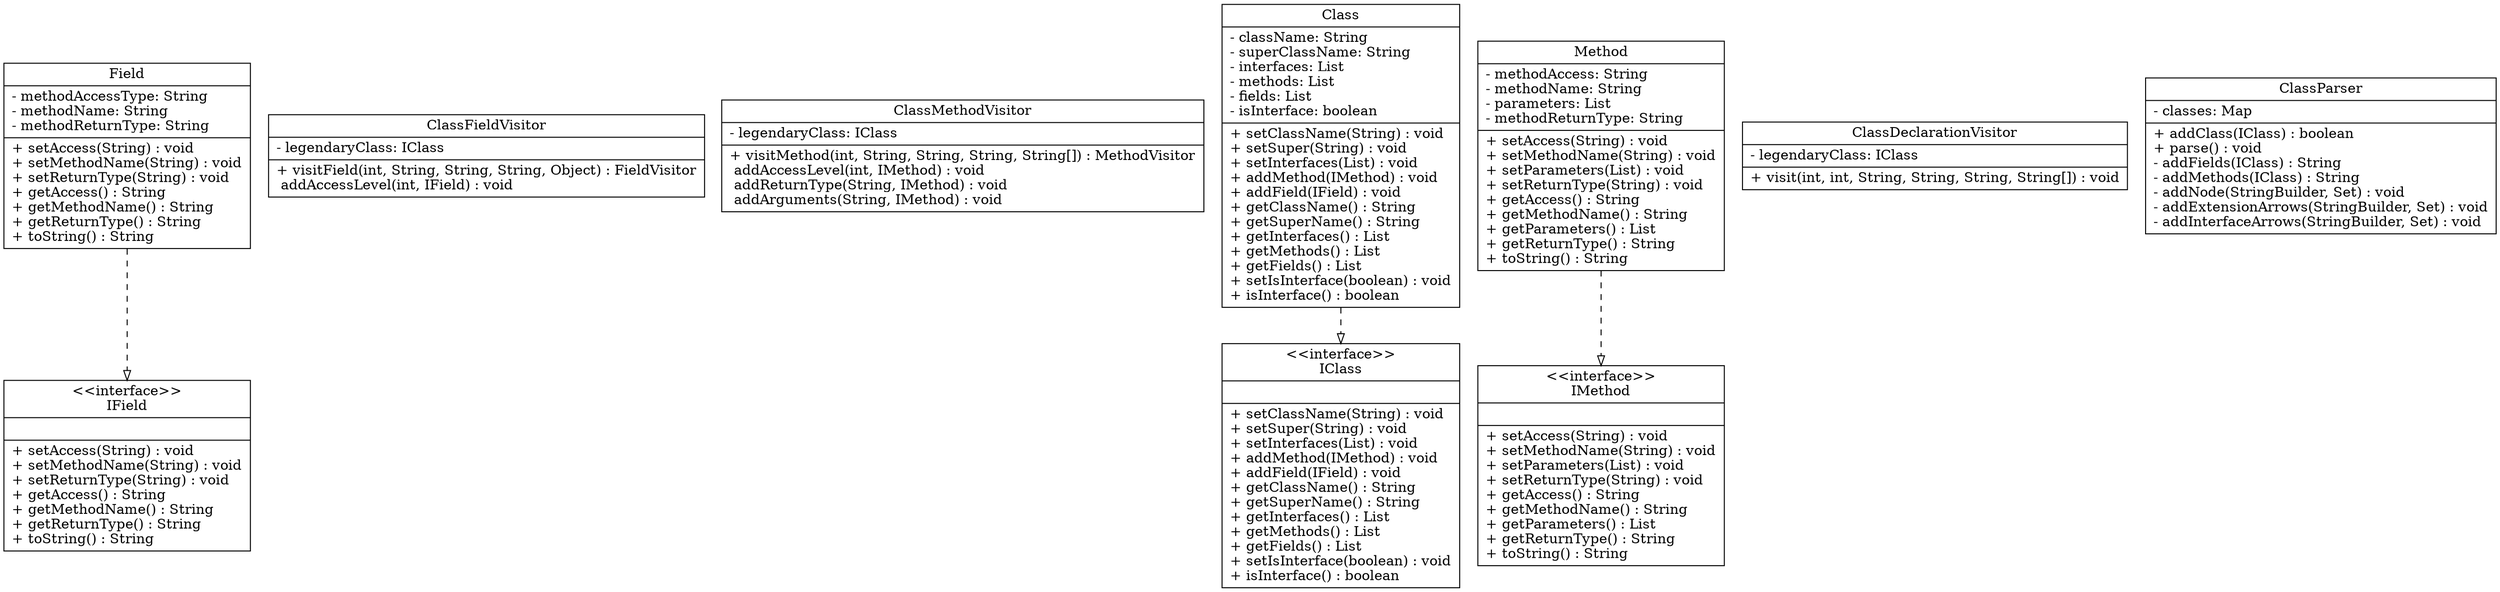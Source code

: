 digraph G{
	node [shape = "record"]
	Field [
	label = "{Field|
	- methodAccessType: String\l
	- methodName: String\l
	- methodReturnType: String\l
	|
	+ setAccess(String) : void\l
	+ setMethodName(String) : void\l
	+ setReturnType(String) : void\l
	+ getAccess() : String\l
	+ getMethodName() : String\l
	+ getReturnType() : String\l
	+ toString() : String\l
	}"
	]
ClassFieldVisitor [
	label = "{ClassFieldVisitor|
	- legendaryClass: IClass\l
	|
	+ visitField(int, String, String, String, Object) : FieldVisitor\l
	 addAccessLevel(int, IField) : void\l
	}"
	]
ClassMethodVisitor [
	label = "{ClassMethodVisitor|
	- legendaryClass: IClass\l
	|
	+ visitMethod(int, String, String, String, String[]) : MethodVisitor\l
	 addAccessLevel(int, IMethod) : void\l
	 addReturnType(String, IMethod) : void\l
	 addArguments(String, IMethod) : void\l
	}"
	]
Class [
	label = "{Class|
	- className: String\l
	- superClassName: String\l
	- interfaces: List\l
	- methods: List\l
	- fields: List\l
	- isInterface: boolean\l
	|
	+ setClassName(String) : void\l
	+ setSuper(String) : void\l
	+ setInterfaces(List) : void\l
	+ addMethod(IMethod) : void\l
	+ addField(IField) : void\l
	+ getClassName() : String\l
	+ getSuperName() : String\l
	+ getInterfaces() : List\l
	+ getMethods() : List\l
	+ getFields() : List\l
	+ setIsInterface(boolean) : void\l
	+ isInterface() : boolean\l
	}"
	]
IClass [
	label = "{\<\<interface\>\>\nIClass|
	|
	+ setClassName(String) : void\l
	+ setSuper(String) : void\l
	+ setInterfaces(List) : void\l
	+ addMethod(IMethod) : void\l
	+ addField(IField) : void\l
	+ getClassName() : String\l
	+ getSuperName() : String\l
	+ getInterfaces() : List\l
	+ getMethods() : List\l
	+ getFields() : List\l
	+ setIsInterface(boolean) : void\l
	+ isInterface() : boolean\l
	}"
	]
Method [
	label = "{Method|
	- methodAccess: String\l
	- methodName: String\l
	- parameters: List\l
	- methodReturnType: String\l
	|
	+ setAccess(String) : void\l
	+ setMethodName(String) : void\l
	+ setParameters(List) : void\l
	+ setReturnType(String) : void\l
	+ getAccess() : String\l
	+ getMethodName() : String\l
	+ getParameters() : List\l
	+ getReturnType() : String\l
	+ toString() : String\l
	}"
	]
IMethod [
	label = "{\<\<interface\>\>\nIMethod|
	|
	+ setAccess(String) : void\l
	+ setMethodName(String) : void\l
	+ setParameters(List) : void\l
	+ setReturnType(String) : void\l
	+ getAccess() : String\l
	+ getMethodName() : String\l
	+ getParameters() : List\l
	+ getReturnType() : String\l
	+ toString() : String\l
	}"
	]
ClassDeclarationVisitor [
	label = "{ClassDeclarationVisitor|
	- legendaryClass: IClass\l
	|
	+ visit(int, int, String, String, String, String[]) : void\l
	}"
	]
IField [
	label = "{\<\<interface\>\>\nIField|
	|
	+ setAccess(String) : void\l
	+ setMethodName(String) : void\l
	+ setReturnType(String) : void\l
	+ getAccess() : String\l
	+ getMethodName() : String\l
	+ getReturnType() : String\l
	+ toString() : String\l
	}"
	]
ClassParser [
	label = "{ClassParser|
	- classes: Map\l
	|
	+ addClass(IClass) : boolean\l
	+ parse() : void\l
	- addFields(IClass) : String\l
	- addMethods(IClass) : String\l
	- addNode(StringBuilder, Set) : void\l
	- addExtensionArrows(StringBuilder, Set) : void\l
	- addInterfaceArrows(StringBuilder, Set) : void\l
	}"
	]
	edge [arrowhead = "empty"]
	edge [style = "dashed"]
	Field->IField
	Class->IClass
	Method->IMethod
	}